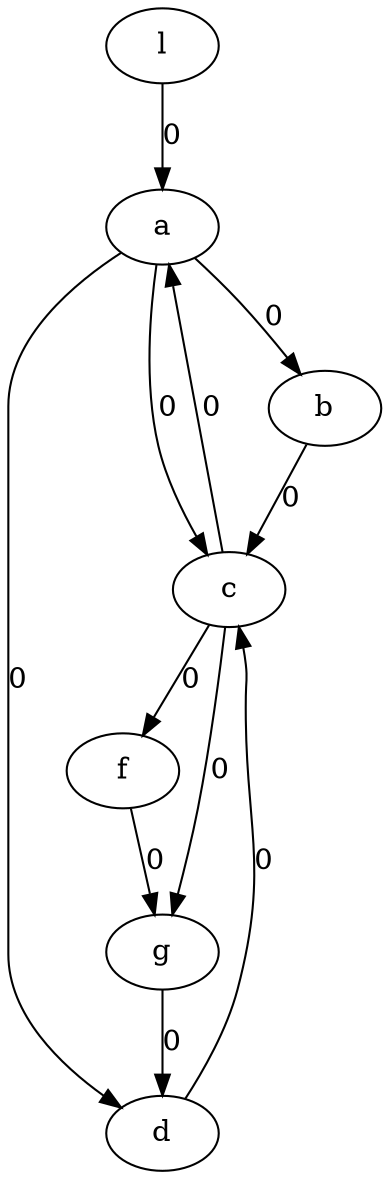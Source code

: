 digraph G {
a -> b [label="0"]
a -> d [label="0"]
b -> c [label="0"]
c -> f [label="0"]
c -> g [label="0"]
c -> a [label="0"]
d -> c [label="0"]
f -> g [label="0"]
g -> d [label="0"]
a -> c [label="0"]
l -> a [label="0"]
}
